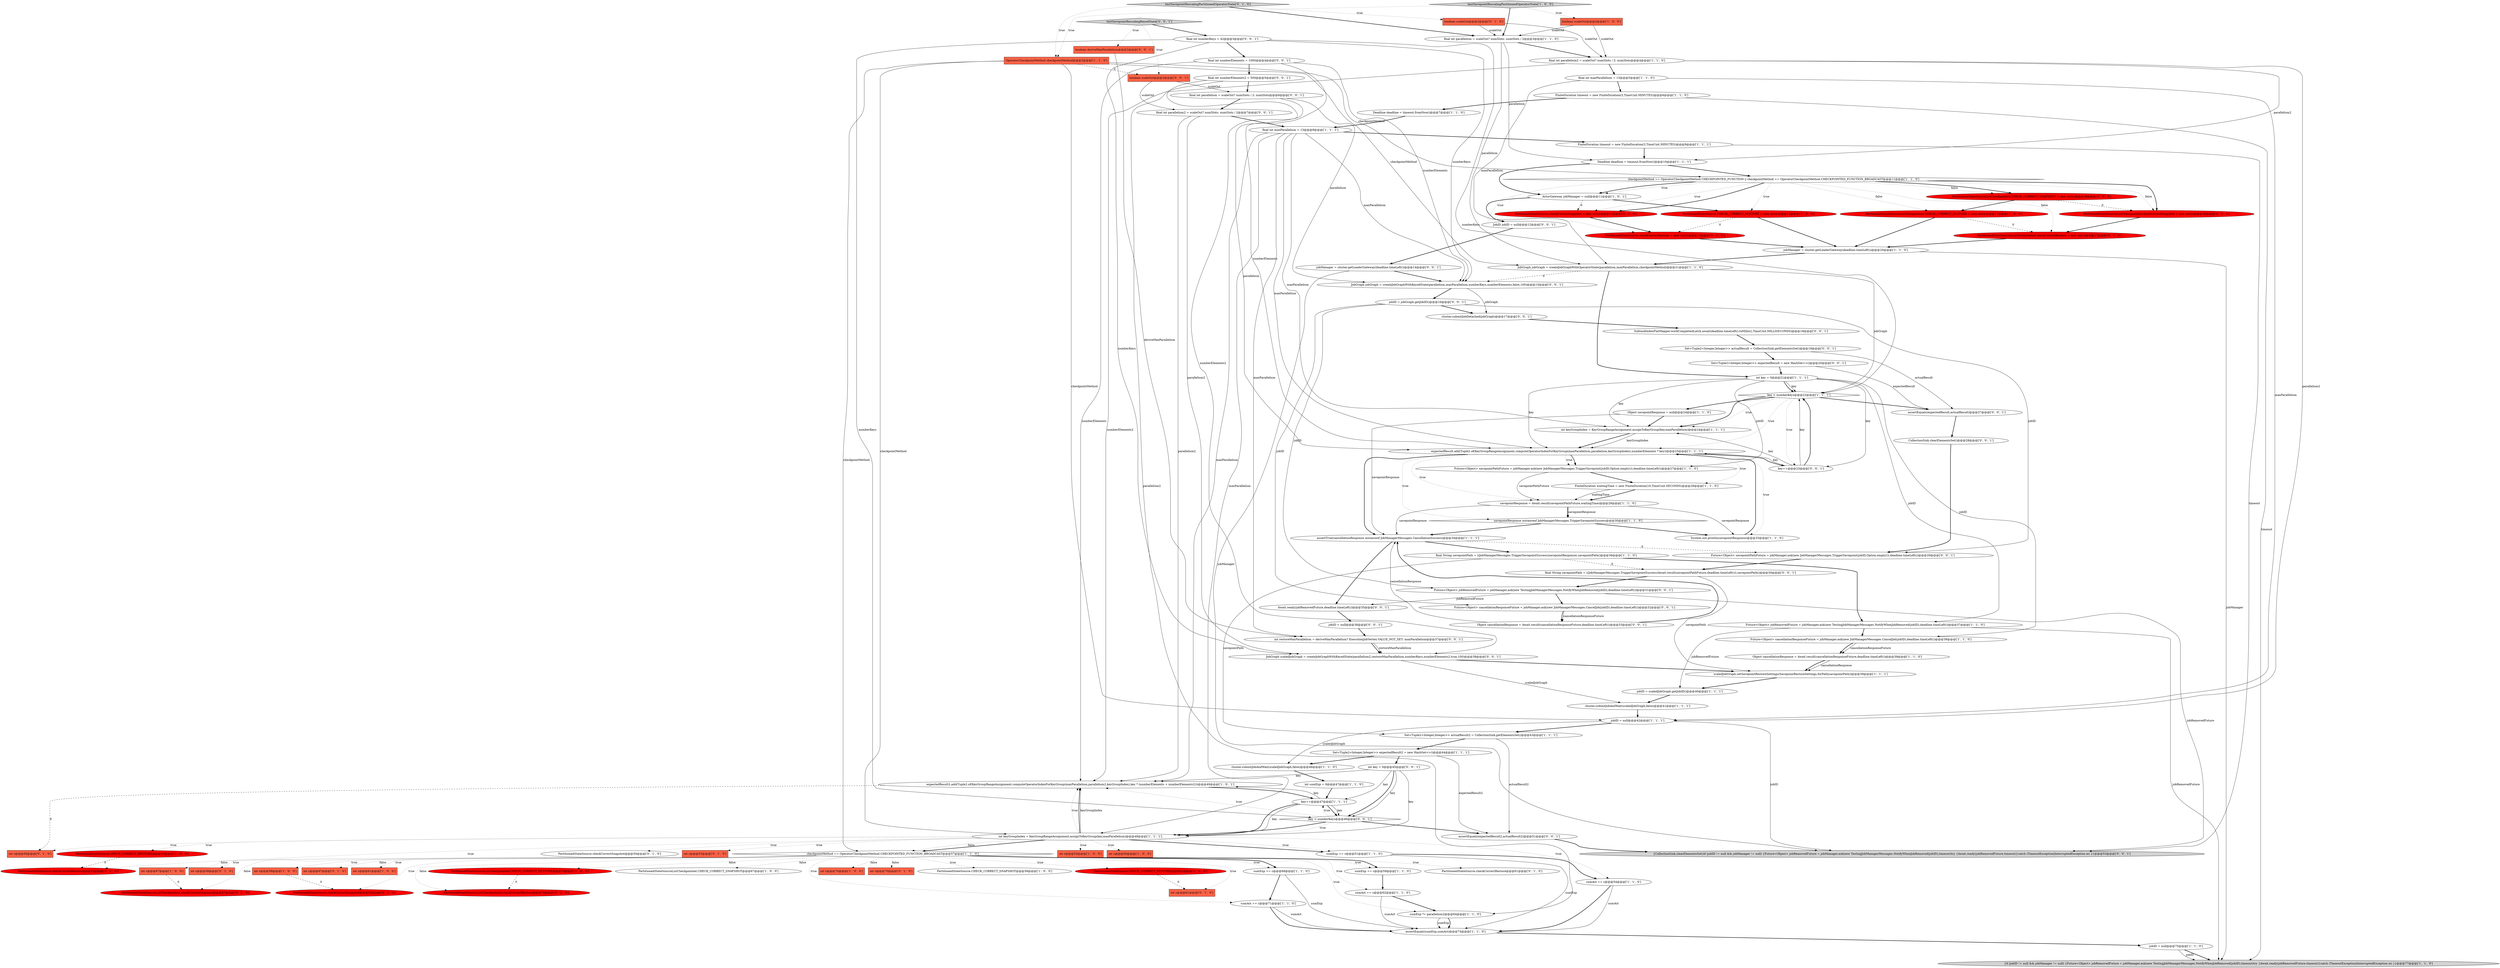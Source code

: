 digraph {
85 [style = filled, label = "final int numberElements = 1000@@@4@@@['0', '0', '1']", fillcolor = white, shape = ellipse image = "AAA0AAABBB3BBB"];
82 [style = filled, label = "PartitionedStateSourceListCheckpointed.checkCorrectSnapshot@@@67@@@['0', '1', '0']", fillcolor = red, shape = ellipse image = "AAA1AAABBB2BBB"];
89 [style = filled, label = "boolean deriveMaxParallelism@@@2@@@['0', '0', '1']", fillcolor = tomato, shape = box image = "AAA0AAABBB3BBB"];
12 [style = filled, label = "jobManager = cluster.getLeaderGateway(deadline.timeLeft())@@@20@@@['1', '1', '0']", fillcolor = white, shape = ellipse image = "AAA0AAABBB1BBB"];
22 [style = filled, label = "FiniteDuration timeout = new FiniteDuration(3,TimeUnit.MINUTES)@@@9@@@['1', '1', '1']", fillcolor = white, shape = ellipse image = "AAA0AAABBB1BBB"];
24 [style = filled, label = "jobID = null@@@42@@@['1', '1', '1']", fillcolor = white, shape = ellipse image = "AAA0AAABBB1BBB"];
14 [style = filled, label = "testSavepointRescalingPartitionedOperatorState['1', '0', '0']", fillcolor = lightgray, shape = diamond image = "AAA0AAABBB1BBB"];
60 [style = filled, label = "checkpointMethod == OperatorCheckpointMethod.CHECKPOINTED_FUNCTION || checkpointMethod == OperatorCheckpointMethod.CHECKPOINTED_FUNCTION_BROADCAST@@@11@@@['1', '1', '0']", fillcolor = white, shape = diamond image = "AAA0AAABBB1BBB"];
33 [style = filled, label = "OperatorCheckpointMethod checkpointMethod@@@2@@@['1', '1', '0']", fillcolor = tomato, shape = box image = "AAA0AAABBB1BBB"];
72 [style = filled, label = "int c@@@53@@@['0', '1', '0']", fillcolor = tomato, shape = box image = "AAA0AAABBB2BBB"];
49 [style = filled, label = "final int parallelism = scaleOut? numSlots: numSlots / 2@@@3@@@['1', '1', '0']", fillcolor = white, shape = ellipse image = "AAA0AAABBB1BBB"];
5 [style = filled, label = "final int parallelism2 = scaleOut? numSlots / 2: numSlots@@@4@@@['1', '1', '0']", fillcolor = white, shape = ellipse image = "AAA0AAABBB1BBB"];
103 [style = filled, label = "final String savepointPath = ((JobManagerMessages.TriggerSavepointSuccess)Await.result(savepointPathFuture,deadline.timeLeft())).savepointPath()@@@30@@@['0', '0', '1']", fillcolor = white, shape = ellipse image = "AAA0AAABBB3BBB"];
70 [style = filled, label = "PartitionedStateSourceListCheckpointed.checkCorrectSnapshot = new int((((@@@16@@@['0', '1', '0']", fillcolor = red, shape = ellipse image = "AAA1AAABBB2BBB"];
39 [style = filled, label = "jobID = null@@@75@@@['1', '1', '0']", fillcolor = white, shape = ellipse image = "AAA0AAABBB1BBB"];
57 [style = filled, label = "int keyGroupIndex = KeyGroupRangeAssignment.assignToKeyGroup(key,maxParallelism)@@@24@@@['1', '1', '1']", fillcolor = white, shape = ellipse image = "AAA0AAABBB1BBB"];
88 [style = filled, label = "final int parallelism = scaleOut? numSlots / 2: numSlots@@@6@@@['0', '0', '1']", fillcolor = white, shape = ellipse image = "AAA0AAABBB3BBB"];
13 [style = filled, label = "Set<Tuple2<Integer,Integer>> expectedResult2 = new HashSet<>()@@@44@@@['1', '1', '1']", fillcolor = white, shape = ellipse image = "AAA0AAABBB1BBB"];
87 [style = filled, label = "JobGraph scaledJobGraph = createJobGraphWithKeyedState(parallelism2,restoreMaxParallelism,numberKeys,numberElements2,true,100)@@@38@@@['0', '0', '1']", fillcolor = white, shape = ellipse image = "AAA0AAABBB3BBB"];
74 [style = filled, label = "int c@@@58@@@['0', '1', '0']", fillcolor = tomato, shape = box image = "AAA0AAABBB2BBB"];
34 [style = filled, label = "PartitionedStateSource.CHECK_CORRECT_RESTORE@@@53@@@['1', '0', '0']", fillcolor = red, shape = ellipse image = "AAA1AAABBB1BBB"];
44 [style = filled, label = "Object cancellationResponse = Await.result(cancellationResponseFuture,deadline.timeLeft())@@@39@@@['1', '1', '0']", fillcolor = white, shape = ellipse image = "AAA0AAABBB1BBB"];
51 [style = filled, label = "ActorGateway jobManager = null@@@11@@@['1', '0', '1']", fillcolor = white, shape = ellipse image = "AAA0AAABBB1BBB"];
79 [style = filled, label = "PartitionedStateSourceListCheckpointed.checkCorrectRestore@@@70@@@['0', '1', '0']", fillcolor = red, shape = ellipse image = "AAA1AAABBB2BBB"];
43 [style = filled, label = "final String savepointPath = ((JobManagerMessages.TriggerSavepointSuccess)savepointResponse).savepointPath()@@@36@@@['1', '1', '0']", fillcolor = white, shape = ellipse image = "AAA0AAABBB1BBB"];
47 [style = filled, label = "Future<Object> cancellationResponseFuture = jobManager.ask(new JobManagerMessages.CancelJob(jobID),deadline.timeLeft())@@@38@@@['1', '1', '0']", fillcolor = white, shape = ellipse image = "AAA0AAABBB1BBB"];
112 [style = filled, label = "key < numberKeys@@@46@@@['0', '0', '1']", fillcolor = white, shape = diamond image = "AAA0AAABBB3BBB"];
59 [style = filled, label = "expectedResult2.add(Tuple2.of(KeyGroupRangeAssignment.computeOperatorIndexForKeyGroup(maxParallelism,parallelism2,keyGroupIndex),key * (numberElements + numberElements2)))@@@49@@@['1', '0', '1']", fillcolor = white, shape = ellipse image = "AAA0AAABBB1BBB"];
81 [style = filled, label = "PartitionedStateSource.checkCorrectSnapshot = new int((((@@@12@@@['0', '1', '0']", fillcolor = red, shape = ellipse image = "AAA1AAABBB2BBB"];
110 [style = filled, label = "Set<Tuple2<Integer,Integer>> expectedResult = new HashSet<>()@@@20@@@['0', '0', '1']", fillcolor = white, shape = ellipse image = "AAA0AAABBB3BBB"];
37 [style = filled, label = "int c@@@67@@@['1', '0', '0']", fillcolor = tomato, shape = box image = "AAA1AAABBB1BBB"];
114 [style = filled, label = "JobID jobID = null@@@12@@@['0', '0', '1']", fillcolor = white, shape = ellipse image = "AAA0AAABBB3BBB"];
52 [style = filled, label = "PartitionedStateSourceListCheckpointed.CHECK_CORRECT_SNAPSHOT = new int((((@@@16@@@['1', '0', '0']", fillcolor = red, shape = ellipse image = "AAA1AAABBB1BBB"];
15 [style = filled, label = "Object savepointResponse = null@@@24@@@['1', '1', '0']", fillcolor = white, shape = ellipse image = "AAA0AAABBB1BBB"];
7 [style = filled, label = "sumExp += c@@@68@@@['1', '1', '0']", fillcolor = white, shape = ellipse image = "AAA0AAABBB1BBB"];
20 [style = filled, label = "jobID = scaledJobGraph.getJobID()@@@40@@@['1', '1', '1']", fillcolor = white, shape = ellipse image = "AAA0AAABBB1BBB"];
27 [style = filled, label = "Future<Object> savepointPathFuture = jobManager.ask(new JobManagerMessages.TriggerSavepoint(jobID,Option.empty()),deadline.timeLeft())@@@27@@@['1', '1', '0']", fillcolor = white, shape = ellipse image = "AAA0AAABBB1BBB"];
99 [style = filled, label = "final int numberKeys = 42@@@3@@@['0', '0', '1']", fillcolor = white, shape = ellipse image = "AAA0AAABBB3BBB"];
77 [style = filled, label = "int c@@@67@@@['0', '1', '0']", fillcolor = tomato, shape = box image = "AAA0AAABBB2BBB"];
6 [style = filled, label = "key < numberKeys@@@22@@@['1', '1', '1']", fillcolor = white, shape = diamond image = "AAA0AAABBB1BBB"];
19 [style = filled, label = "int c@@@61@@@['1', '0', '0']", fillcolor = tomato, shape = box image = "AAA0AAABBB1BBB"];
98 [style = filled, label = "Future<Object> cancellationResponseFuture = jobManager.ask(new JobManagerMessages.CancelJob(jobID),deadline.timeLeft())@@@32@@@['0', '0', '1']", fillcolor = white, shape = ellipse image = "AAA0AAABBB3BBB"];
9 [style = filled, label = "int c@@@53@@@['1', '0', '0']", fillcolor = tomato, shape = box image = "AAA0AAABBB1BBB"];
92 [style = filled, label = "final int parallelism2 = scaleOut? numSlots: numSlots / 2@@@7@@@['0', '0', '1']", fillcolor = white, shape = ellipse image = "AAA0AAABBB3BBB"];
67 [style = filled, label = "boolean scaleOut@@@2@@@['0', '1', '0']", fillcolor = tomato, shape = box image = "AAA0AAABBB2BBB"];
8 [style = filled, label = "JobGraph jobGraph = createJobGraphWithOperatorState(parallelism,maxParallelism,checkpointMethod)@@@21@@@['1', '1', '0']", fillcolor = white, shape = ellipse image = "AAA0AAABBB1BBB"];
42 [style = filled, label = "int sumExp = 0@@@47@@@['1', '1', '0']", fillcolor = white, shape = ellipse image = "AAA0AAABBB1BBB"];
76 [style = filled, label = "int c@@@61@@@['0', '1', '0']", fillcolor = tomato, shape = box image = "AAA1AAABBB2BBB"];
0 [style = filled, label = "key++@@@47@@@['1', '1', '1']", fillcolor = white, shape = ellipse image = "AAA0AAABBB1BBB"];
18 [style = filled, label = "Deadline deadline = timeout.fromNow()@@@10@@@['1', '1', '1']", fillcolor = white, shape = ellipse image = "AAA0AAABBB1BBB"];
23 [style = filled, label = "{if (jobID != null && jobManager != null) {Future<Object> jobRemovedFuture = jobManager.ask(new TestingJobManagerMessages.NotifyWhenJobRemoved(jobID),timeout)try {Await.ready(jobRemovedFuture,timeout)}catch (TimeoutException|InterruptedException ie) }}@@@77@@@['1', '1', '0']", fillcolor = lightgray, shape = ellipse image = "AAA0AAABBB1BBB"];
91 [style = filled, label = "jobID = jobGraph.getJobID()@@@16@@@['0', '0', '1']", fillcolor = white, shape = ellipse image = "AAA0AAABBB3BBB"];
41 [style = filled, label = "scaledJobGraph.setSavepointRestoreSettings(SavepointRestoreSettings.forPath(savepointPath))@@@39@@@['1', '1', '1']", fillcolor = white, shape = ellipse image = "AAA0AAABBB1BBB"];
86 [style = filled, label = "final int numberElements2 = 500@@@5@@@['0', '0', '1']", fillcolor = white, shape = ellipse image = "AAA0AAABBB3BBB"];
56 [style = filled, label = "Set<Tuple2<Integer,Integer>> actualResult2 = CollectionSink.getElementsSet()@@@43@@@['1', '1', '1']", fillcolor = white, shape = ellipse image = "AAA0AAABBB1BBB"];
65 [style = filled, label = "assertEquals(sumExp,sumAct)@@@74@@@['1', '1', '0']", fillcolor = white, shape = ellipse image = "AAA0AAABBB1BBB"];
73 [style = filled, label = "PartitionedStateSource.checkCorrectRestore@@@53@@@['0', '1', '0']", fillcolor = red, shape = ellipse image = "AAA1AAABBB2BBB"];
17 [style = filled, label = "Deadline deadline = timeout.fromNow()@@@7@@@['1', '1', '0']", fillcolor = white, shape = ellipse image = "AAA0AAABBB1BBB"];
62 [style = filled, label = "int c@@@58@@@['1', '0', '0']", fillcolor = tomato, shape = box image = "AAA1AAABBB1BBB"];
29 [style = filled, label = "boolean scaleOut@@@2@@@['1', '0', '0']", fillcolor = tomato, shape = box image = "AAA0AAABBB1BBB"];
2 [style = filled, label = "sumAct += c@@@54@@@['1', '1', '0']", fillcolor = white, shape = ellipse image = "AAA0AAABBB1BBB"];
21 [style = filled, label = "PartitionedStateSourceListCheckpointed.CHECK_CORRECT_SNAPSHOT@@@67@@@['1', '0', '0']", fillcolor = white, shape = ellipse image = "AAA0AAABBB1BBB"];
61 [style = filled, label = "int keyGroupIndex = KeyGroupRangeAssignment.assignToKeyGroup(key,maxParallelism)@@@48@@@['1', '1', '1']", fillcolor = white, shape = ellipse image = "AAA0AAABBB1BBB"];
93 [style = filled, label = "key++@@@23@@@['0', '0', '1']", fillcolor = white, shape = ellipse image = "AAA0AAABBB3BBB"];
45 [style = filled, label = "FiniteDuration timeout = new FiniteDuration(3,TimeUnit.MINUTES)@@@6@@@['1', '1', '0']", fillcolor = white, shape = ellipse image = "AAA0AAABBB1BBB"];
48 [style = filled, label = "cluster.submitJobAndWait(scaledJobGraph,false)@@@46@@@['1', '1', '0']", fillcolor = white, shape = ellipse image = "AAA0AAABBB1BBB"];
54 [style = filled, label = "PartitionedStateSource.CHECK_CORRECT_RESTORE@@@61@@@['1', '0', '0']", fillcolor = red, shape = ellipse image = "AAA1AAABBB1BBB"];
69 [style = filled, label = "PartitionedStateSource.checkCorrectRestore = new int((((@@@13@@@['0', '1', '0']", fillcolor = red, shape = ellipse image = "AAA1AAABBB2BBB"];
25 [style = filled, label = "PartitionedStateSource.CHECK_CORRECT_RESTORE = new int((((@@@13@@@['1', '0', '0']", fillcolor = red, shape = ellipse image = "AAA1AAABBB1BBB"];
35 [style = filled, label = "savepointResponse = Await.result(savepointPathFuture,waitingTime)@@@29@@@['1', '1', '0']", fillcolor = white, shape = ellipse image = "AAA0AAABBB1BBB"];
1 [style = filled, label = "expectedResult.add(Tuple2.of(KeyGroupRangeAssignment.computeOperatorIndexForKeyGroup(maxParallelism,parallelism,keyGroupIndex),numberElements * key))@@@25@@@['1', '1', '1']", fillcolor = white, shape = ellipse image = "AAA0AAABBB1BBB"];
95 [style = filled, label = "int key = 0@@@45@@@['0', '0', '1']", fillcolor = white, shape = ellipse image = "AAA0AAABBB3BBB"];
38 [style = filled, label = "int c@@@50@@@['1', '0', '0']", fillcolor = tomato, shape = box image = "AAA0AAABBB1BBB"];
30 [style = filled, label = "final int maxParallelism = 13@@@5@@@['1', '1', '0']", fillcolor = white, shape = ellipse image = "AAA0AAABBB1BBB"];
106 [style = filled, label = "CollectionSink.clearElementsSet()@@@28@@@['0', '0', '1']", fillcolor = white, shape = ellipse image = "AAA0AAABBB3BBB"];
58 [style = filled, label = "int key = 0@@@21@@@['1', '1', '1']", fillcolor = white, shape = ellipse image = "AAA0AAABBB1BBB"];
4 [style = filled, label = "int c@@@70@@@['1', '0', '0']", fillcolor = tomato, shape = box image = "AAA0AAABBB1BBB"];
50 [style = filled, label = "PartitionedStateSourceListCheckpointed.CHECK_CORRECT_RESTORE@@@70@@@['1', '0', '0']", fillcolor = red, shape = ellipse image = "AAA1AAABBB1BBB"];
75 [style = filled, label = "PartitionedStateSource.checkCorrectSnapshot@@@58@@@['0', '1', '0']", fillcolor = red, shape = ellipse image = "AAA1AAABBB2BBB"];
64 [style = filled, label = "sumExp += c@@@59@@@['1', '1', '0']", fillcolor = white, shape = ellipse image = "AAA0AAABBB1BBB"];
78 [style = filled, label = "int c@@@70@@@['0', '1', '0']", fillcolor = tomato, shape = box image = "AAA0AAABBB2BBB"];
32 [style = filled, label = "PartitionedStateSource.CHECK_CORRECT_SNAPSHOT@@@58@@@['1', '0', '0']", fillcolor = white, shape = ellipse image = "AAA0AAABBB1BBB"];
16 [style = filled, label = "System.out.println(savepointResponse)@@@33@@@['1', '1', '0']", fillcolor = white, shape = ellipse image = "AAA0AAABBB1BBB"];
115 [style = filled, label = "int restoreMaxParallelism = deriveMaxParallelism? ExecutionJobVertex.VALUE_NOT_SET: maxParallelism@@@37@@@['0', '0', '1']", fillcolor = white, shape = ellipse image = "AAA0AAABBB3BBB"];
53 [style = filled, label = "savepointResponse instanceof JobManagerMessages.TriggerSavepointSuccess@@@30@@@['1', '1', '0']", fillcolor = white, shape = diamond image = "AAA0AAABBB1BBB"];
3 [style = filled, label = "checkpointMethod == OperatorCheckpointMethod.CHECKPOINTED_FUNCTION_BROADCAST@@@57@@@['1', '1', '0']", fillcolor = white, shape = diamond image = "AAA0AAABBB1BBB"];
63 [style = filled, label = "sumAct += c@@@71@@@['1', '1', '0']", fillcolor = white, shape = ellipse image = "AAA0AAABBB1BBB"];
104 [style = filled, label = "Object cancellationResponse = Await.result(cancellationResponseFuture,deadline.timeLeft())@@@33@@@['0', '0', '1']", fillcolor = white, shape = ellipse image = "AAA0AAABBB3BBB"];
68 [style = filled, label = "PartitionedStateSourceListCheckpointed.checkCorrectRestore = new int((((@@@17@@@['0', '1', '0']", fillcolor = red, shape = ellipse image = "AAA1AAABBB2BBB"];
90 [style = filled, label = "testSavepointRescalingKeyedState['0', '0', '1']", fillcolor = lightgray, shape = diamond image = "AAA0AAABBB3BBB"];
80 [style = filled, label = "int c@@@50@@@['0', '1', '0']", fillcolor = tomato, shape = box image = "AAA1AAABBB2BBB"];
107 [style = filled, label = "Future<Object> jobRemovedFuture = jobManager.ask(new TestingJobManagerMessages.NotifyWhenJobRemoved(jobID),deadline.timeLeft())@@@31@@@['0', '0', '1']", fillcolor = white, shape = ellipse image = "AAA0AAABBB3BBB"];
11 [style = filled, label = "FiniteDuration waitingTime = new FiniteDuration(10,TimeUnit.SECONDS)@@@28@@@['1', '1', '0']", fillcolor = white, shape = ellipse image = "AAA0AAABBB1BBB"];
113 [style = filled, label = "SubtaskIndexFlatMapper.workCompletedLatch.await(deadline.timeLeft().toMillis(),TimeUnit.MILLISECONDS)@@@18@@@['0', '0', '1']", fillcolor = white, shape = ellipse image = "AAA0AAABBB3BBB"];
46 [style = filled, label = "PartitionedStateSourceListCheckpointed.CHECK_CORRECT_RESTORE = new int((((@@@17@@@['1', '0', '0']", fillcolor = red, shape = ellipse image = "AAA1AAABBB1BBB"];
100 [style = filled, label = "Set<Tuple2<Integer,Integer>> actualResult = CollectionSink.getElementsSet()@@@19@@@['0', '0', '1']", fillcolor = white, shape = ellipse image = "AAA0AAABBB3BBB"];
105 [style = filled, label = "jobID = null@@@36@@@['0', '0', '1']", fillcolor = white, shape = ellipse image = "AAA0AAABBB3BBB"];
36 [style = filled, label = "cluster.submitJobAndWait(scaledJobGraph,false)@@@41@@@['1', '1', '1']", fillcolor = white, shape = ellipse image = "AAA0AAABBB1BBB"];
26 [style = filled, label = "sumAct += c@@@62@@@['1', '1', '0']", fillcolor = white, shape = ellipse image = "AAA0AAABBB1BBB"];
108 [style = filled, label = "{CollectionSink.clearElementsSet()if (jobID != null && jobManager != null) {Future<Object> jobRemovedFuture = jobManager.ask(new TestingJobManagerMessages.NotifyWhenJobRemoved(jobID),timeout)try {Await.ready(jobRemovedFuture,timeout)}catch (TimeoutException|InterruptedException ie) }}@@@53@@@['0', '0', '1']", fillcolor = lightgray, shape = ellipse image = "AAA0AAABBB3BBB"];
55 [style = filled, label = "Future<Object> jobRemovedFuture = jobManager.ask(new TestingJobManagerMessages.NotifyWhenJobRemoved(jobID),deadline.timeLeft())@@@37@@@['1', '1', '0']", fillcolor = white, shape = ellipse image = "AAA0AAABBB1BBB"];
109 [style = filled, label = "boolean scaleOut@@@2@@@['0', '0', '1']", fillcolor = tomato, shape = box image = "AAA0AAABBB3BBB"];
111 [style = filled, label = "assertEquals(expectedResult2,actualResult2)@@@51@@@['0', '0', '1']", fillcolor = white, shape = ellipse image = "AAA0AAABBB3BBB"];
31 [style = filled, label = "sumExp += c@@@51@@@['1', '1', '0']", fillcolor = white, shape = ellipse image = "AAA0AAABBB1BBB"];
83 [style = filled, label = "testSavepointRescalingPartitionedOperatorState['0', '1', '0']", fillcolor = lightgray, shape = diamond image = "AAA0AAABBB2BBB"];
28 [style = filled, label = "sumExp *= parallelism2@@@64@@@['1', '1', '0']", fillcolor = white, shape = ellipse image = "AAA0AAABBB1BBB"];
97 [style = filled, label = "cluster.submitJobDetached(jobGraph)@@@17@@@['0', '0', '1']", fillcolor = white, shape = ellipse image = "AAA0AAABBB3BBB"];
71 [style = filled, label = "PartitionedStateSource.checkCorrectSnapshot@@@50@@@['0', '1', '0']", fillcolor = white, shape = ellipse image = "AAA0AAABBB2BBB"];
10 [style = filled, label = "final int maxParallelism = 13@@@8@@@['1', '1', '1']", fillcolor = white, shape = ellipse image = "AAA0AAABBB1BBB"];
94 [style = filled, label = "assertEquals(expectedResult,actualResult)@@@27@@@['0', '0', '1']", fillcolor = white, shape = ellipse image = "AAA0AAABBB3BBB"];
84 [style = filled, label = "jobManager = cluster.getLeaderGateway(deadline.timeLeft())@@@14@@@['0', '0', '1']", fillcolor = white, shape = ellipse image = "AAA0AAABBB3BBB"];
66 [style = filled, label = "PartitionedStateSource.checkCorrectRestore@@@61@@@['0', '1', '0']", fillcolor = white, shape = ellipse image = "AAA0AAABBB2BBB"];
101 [style = filled, label = "Await.ready(jobRemovedFuture,deadline.timeLeft())@@@35@@@['0', '0', '1']", fillcolor = white, shape = ellipse image = "AAA0AAABBB3BBB"];
102 [style = filled, label = "JobGraph jobGraph = createJobGraphWithKeyedState(parallelism,maxParallelism,numberKeys,numberElements,false,100)@@@15@@@['0', '0', '1']", fillcolor = white, shape = ellipse image = "AAA0AAABBB3BBB"];
96 [style = filled, label = "Future<Object> savepointPathFuture = jobManager.ask(new JobManagerMessages.TriggerSavepoint(jobID,Option.empty()),deadline.timeLeft())@@@29@@@['0', '0', '1']", fillcolor = white, shape = ellipse image = "AAA0AAABBB3BBB"];
40 [style = filled, label = "assertTrue(cancellationResponse instanceof JobManagerMessages.CancellationSuccess)@@@34@@@['1', '1', '1']", fillcolor = white, shape = ellipse image = "AAA0AAABBB1BBB"];
99->102 [style = solid, label="numberKeys"];
33->3 [style = solid, label="checkpointMethod"];
60->81 [style = dotted, label="true"];
104->40 [style = solid, label="cancellationResponse"];
6->57 [style = bold, label=""];
3->64 [style = dotted, label="true"];
110->94 [style = solid, label="expectedResult"];
3->50 [style = dotted, label="false"];
58->55 [style = solid, label="jobID"];
24->48 [style = solid, label="scaledJobGraph"];
10->102 [style = solid, label="maxParallelism"];
102->97 [style = solid, label="jobGraph"];
43->55 [style = bold, label=""];
26->65 [style = solid, label="sumAct"];
55->47 [style = bold, label=""];
47->44 [style = solid, label="cancellationResponseFuture"];
1->53 [style = dotted, label="true"];
44->41 [style = solid, label="cancellationResponse"];
40->101 [style = bold, label=""];
101->105 [style = bold, label=""];
90->99 [style = bold, label=""];
3->4 [style = dotted, label="false"];
60->68 [style = dotted, label="false"];
3->75 [style = dotted, label="true"];
3->79 [style = dotted, label="false"];
1->27 [style = bold, label=""];
107->108 [style = solid, label="jobRemovedFuture"];
43->56 [style = solid, label="savepointPath"];
33->60 [style = solid, label="checkpointMethod"];
57->1 [style = bold, label=""];
30->24 [style = solid, label="maxParallelism"];
61->59 [style = solid, label="keyGroupIndex"];
6->1 [style = dotted, label="true"];
112->61 [style = dotted, label="true"];
85->86 [style = bold, label=""];
61->59 [style = bold, label=""];
15->57 [style = bold, label=""];
41->20 [style = bold, label=""];
92->59 [style = solid, label="parallelism2"];
6->94 [style = bold, label=""];
115->87 [style = bold, label=""];
6->93 [style = dotted, label="true"];
54->76 [style = dashed, label="0"];
67->49 [style = solid, label="scaleOut"];
112->59 [style = dotted, label="true"];
84->108 [style = solid, label="jobManager"];
91->107 [style = solid, label="jobID"];
61->3 [style = bold, label=""];
5->28 [style = solid, label="parallelism2"];
36->24 [style = bold, label=""];
85->59 [style = solid, label="numberElements"];
39->23 [style = bold, label=""];
56->111 [style = solid, label="actualResult2"];
1->93 [style = bold, label=""];
10->61 [style = solid, label="maxParallelism"];
58->27 [style = solid, label="jobID"];
2->65 [style = solid, label="sumAct"];
70->68 [style = bold, label=""];
104->40 [style = bold, label=""];
3->76 [style = dotted, label="true"];
110->58 [style = bold, label=""];
37->82 [style = dashed, label="0"];
88->1 [style = solid, label="parallelism"];
39->23 [style = solid, label="jobID"];
5->30 [style = bold, label=""];
45->17 [style = bold, label=""];
26->28 [style = bold, label=""];
81->69 [style = bold, label=""];
28->65 [style = bold, label=""];
86->87 [style = solid, label="numberElements2"];
11->35 [style = solid, label="waitingTime"];
0->61 [style = solid, label="key"];
1->27 [style = dotted, label="true"];
69->12 [style = bold, label=""];
99->87 [style = solid, label="numberKeys"];
60->51 [style = bold, label=""];
85->102 [style = solid, label="numberElements"];
10->59 [style = solid, label="maxParallelism"];
1->35 [style = dotted, label="true"];
3->7 [style = dotted, label="true"];
83->67 [style = dotted, label="true"];
89->115 [style = solid, label="deriveMaxParallelism"];
85->1 [style = solid, label="numberElements"];
29->49 [style = solid, label="scaleOut"];
86->59 [style = solid, label="numberElements2"];
61->73 [style = dotted, label="true"];
58->47 [style = solid, label="jobID"];
60->70 [style = bold, label=""];
107->101 [style = solid, label="jobRemovedFuture"];
60->81 [style = bold, label=""];
105->115 [style = bold, label=""];
3->26 [style = dotted, label="true"];
31->2 [style = bold, label=""];
61->31 [style = dotted, label="true"];
57->1 [style = solid, label="keyGroupIndex"];
67->5 [style = solid, label="scaleOut"];
99->6 [style = solid, label="numberKeys"];
99->112 [style = solid, label="numberKeys"];
68->12 [style = bold, label=""];
102->91 [style = bold, label=""];
61->38 [style = dotted, label="true"];
3->74 [style = dotted, label="true"];
3->66 [style = dotted, label="true"];
0->112 [style = solid, label="key"];
0->112 [style = bold, label=""];
60->69 [style = dotted, label="true"];
112->111 [style = bold, label=""];
113->100 [style = bold, label=""];
22->18 [style = bold, label=""];
60->25 [style = dotted, label="true"];
52->70 [style = dashed, label="0"];
34->73 [style = dashed, label="0"];
31->65 [style = solid, label="sumExp"];
27->11 [style = bold, label=""];
3->64 [style = bold, label=""];
3->7 [style = bold, label=""];
55->23 [style = solid, label="jobRemovedFuture"];
112->61 [style = bold, label=""];
65->39 [style = bold, label=""];
56->13 [style = bold, label=""];
103->107 [style = bold, label=""];
44->41 [style = bold, label=""];
60->46 [style = dotted, label="false"];
18->51 [style = bold, label=""];
114->84 [style = bold, label=""];
47->44 [style = bold, label=""];
51->25 [style = bold, label=""];
30->8 [style = solid, label="maxParallelism"];
58->57 [style = solid, label="key"];
6->57 [style = dotted, label="true"];
103->41 [style = solid, label="savepointPath"];
87->36 [style = solid, label="scaledJobGraph"];
100->94 [style = solid, label="actualResult"];
50->79 [style = dashed, label="0"];
98->104 [style = solid, label="cancellationResponseFuture"];
49->5 [style = bold, label=""];
58->93 [style = solid, label="key"];
94->106 [style = bold, label=""];
7->63 [style = bold, label=""];
62->75 [style = dashed, label="0"];
33->61 [style = solid, label="checkpointMethod"];
49->18 [style = solid, label="parallelism"];
17->10 [style = bold, label=""];
15->40 [style = solid, label="savepointResponse"];
88->102 [style = solid, label="parallelism"];
24->56 [style = bold, label=""];
100->110 [style = bold, label=""];
49->8 [style = solid, label="parallelism"];
61->71 [style = dotted, label="true"];
95->112 [style = bold, label=""];
52->46 [style = bold, label=""];
63->65 [style = bold, label=""];
35->40 [style = solid, label="savepointResponse"];
33->8 [style = solid, label="checkpointMethod"];
3->37 [style = dotted, label="false"];
92->87 [style = solid, label="parallelism2"];
84->102 [style = bold, label=""];
33->24 [style = solid, label="checkpointMethod"];
28->65 [style = solid, label="sumExp"];
95->59 [style = solid, label="key"];
18->60 [style = bold, label=""];
61->9 [style = dotted, label="true"];
53->40 [style = bold, label=""];
13->48 [style = bold, label=""];
61->59 [style = dotted, label="true"];
90->89 [style = dotted, label="true"];
10->57 [style = solid, label="maxParallelism"];
3->82 [style = dotted, label="false"];
61->72 [style = dotted, label="true"];
35->16 [style = solid, label="savepointResponse"];
6->15 [style = bold, label=""];
42->0 [style = bold, label=""];
10->115 [style = solid, label="maxParallelism"];
60->70 [style = dotted, label="false"];
3->77 [style = dotted, label="false"];
92->10 [style = bold, label=""];
63->65 [style = solid, label="sumAct"];
10->1 [style = solid, label="maxParallelism"];
91->97 [style = bold, label=""];
16->1 [style = bold, label=""];
59->80 [style = dashed, label="0"];
12->8 [style = bold, label=""];
0->61 [style = bold, label=""];
27->35 [style = solid, label="savepointPathFuture"];
93->6 [style = solid, label="key"];
5->18 [style = solid, label="parallelism2"];
3->54 [style = dotted, label="true"];
12->23 [style = solid, label="jobManager"];
90->109 [style = dotted, label="true"];
83->49 [style = bold, label=""];
1->16 [style = dotted, label="true"];
43->103 [style = dashed, label="0"];
45->23 [style = solid, label="timeout"];
40->43 [style = bold, label=""];
13->95 [style = bold, label=""];
60->52 [style = bold, label=""];
106->96 [style = bold, label=""];
8->6 [style = solid, label="jobGraph"];
96->103 [style = bold, label=""];
98->104 [style = bold, label=""];
22->108 [style = solid, label="timeout"];
3->62 [style = dotted, label="true"];
20->36 [style = bold, label=""];
35->53 [style = bold, label=""];
3->28 [style = dotted, label="true"];
10->22 [style = bold, label=""];
60->51 [style = dotted, label="true"];
55->20 [style = solid, label="jobRemovedFuture"];
95->61 [style = solid, label="key"];
7->65 [style = solid, label="sumExp"];
115->87 [style = solid, label="restoreMaxParallelism"];
35->53 [style = solid, label="savepointResponse"];
24->108 [style = solid, label="jobID"];
3->32 [style = dotted, label="true"];
14->33 [style = dotted, label="true"];
46->12 [style = bold, label=""];
14->49 [style = bold, label=""];
93->1 [style = solid, label="key"];
8->58 [style = bold, label=""];
1->40 [style = bold, label=""];
93->6 [style = bold, label=""];
91->96 [style = solid, label="jobID"];
61->31 [style = bold, label=""];
99->85 [style = bold, label=""];
86->88 [style = bold, label=""];
1->11 [style = dotted, label="true"];
51->114 [style = bold, label=""];
8->102 [style = dashed, label="0"];
13->111 [style = solid, label="expectedResult2"];
48->42 [style = bold, label=""];
51->81 [style = dashed, label="0"];
58->6 [style = solid, label="key"];
88->92 [style = bold, label=""];
107->98 [style = bold, label=""];
11->35 [style = bold, label=""];
60->52 [style = dotted, label="false"];
61->34 [style = dotted, label="true"];
46->68 [style = dashed, label="0"];
87->41 [style = bold, label=""];
64->26 [style = bold, label=""];
61->3 [style = dotted, label="false"];
33->109 [style = dashed, label="0"];
3->19 [style = dotted, label="true"];
61->80 [style = dotted, label="true"];
97->113 [style = bold, label=""];
95->0 [style = solid, label="key"];
58->1 [style = solid, label="key"];
5->24 [style = solid, label="parallelism2"];
109->88 [style = solid, label="scaleOut"];
0->59 [style = solid, label="key"];
25->12 [style = bold, label=""];
93->57 [style = solid, label="key"];
3->63 [style = dotted, label="true"];
112->0 [style = dotted, label="true"];
25->69 [style = dashed, label="0"];
109->92 [style = solid, label="scaleOut"];
83->33 [style = dotted, label="true"];
95->112 [style = solid, label="key"];
53->16 [style = bold, label=""];
14->29 [style = dotted, label="true"];
40->96 [style = dashed, label="0"];
58->6 [style = bold, label=""];
61->2 [style = dotted, label="true"];
59->0 [style = bold, label=""];
2->65 [style = bold, label=""];
3->21 [style = dotted, label="false"];
91->98 [style = solid, label="jobID"];
111->108 [style = bold, label=""];
29->5 [style = solid, label="scaleOut"];
30->45 [style = bold, label=""];
3->78 [style = dotted, label="false"];
}
